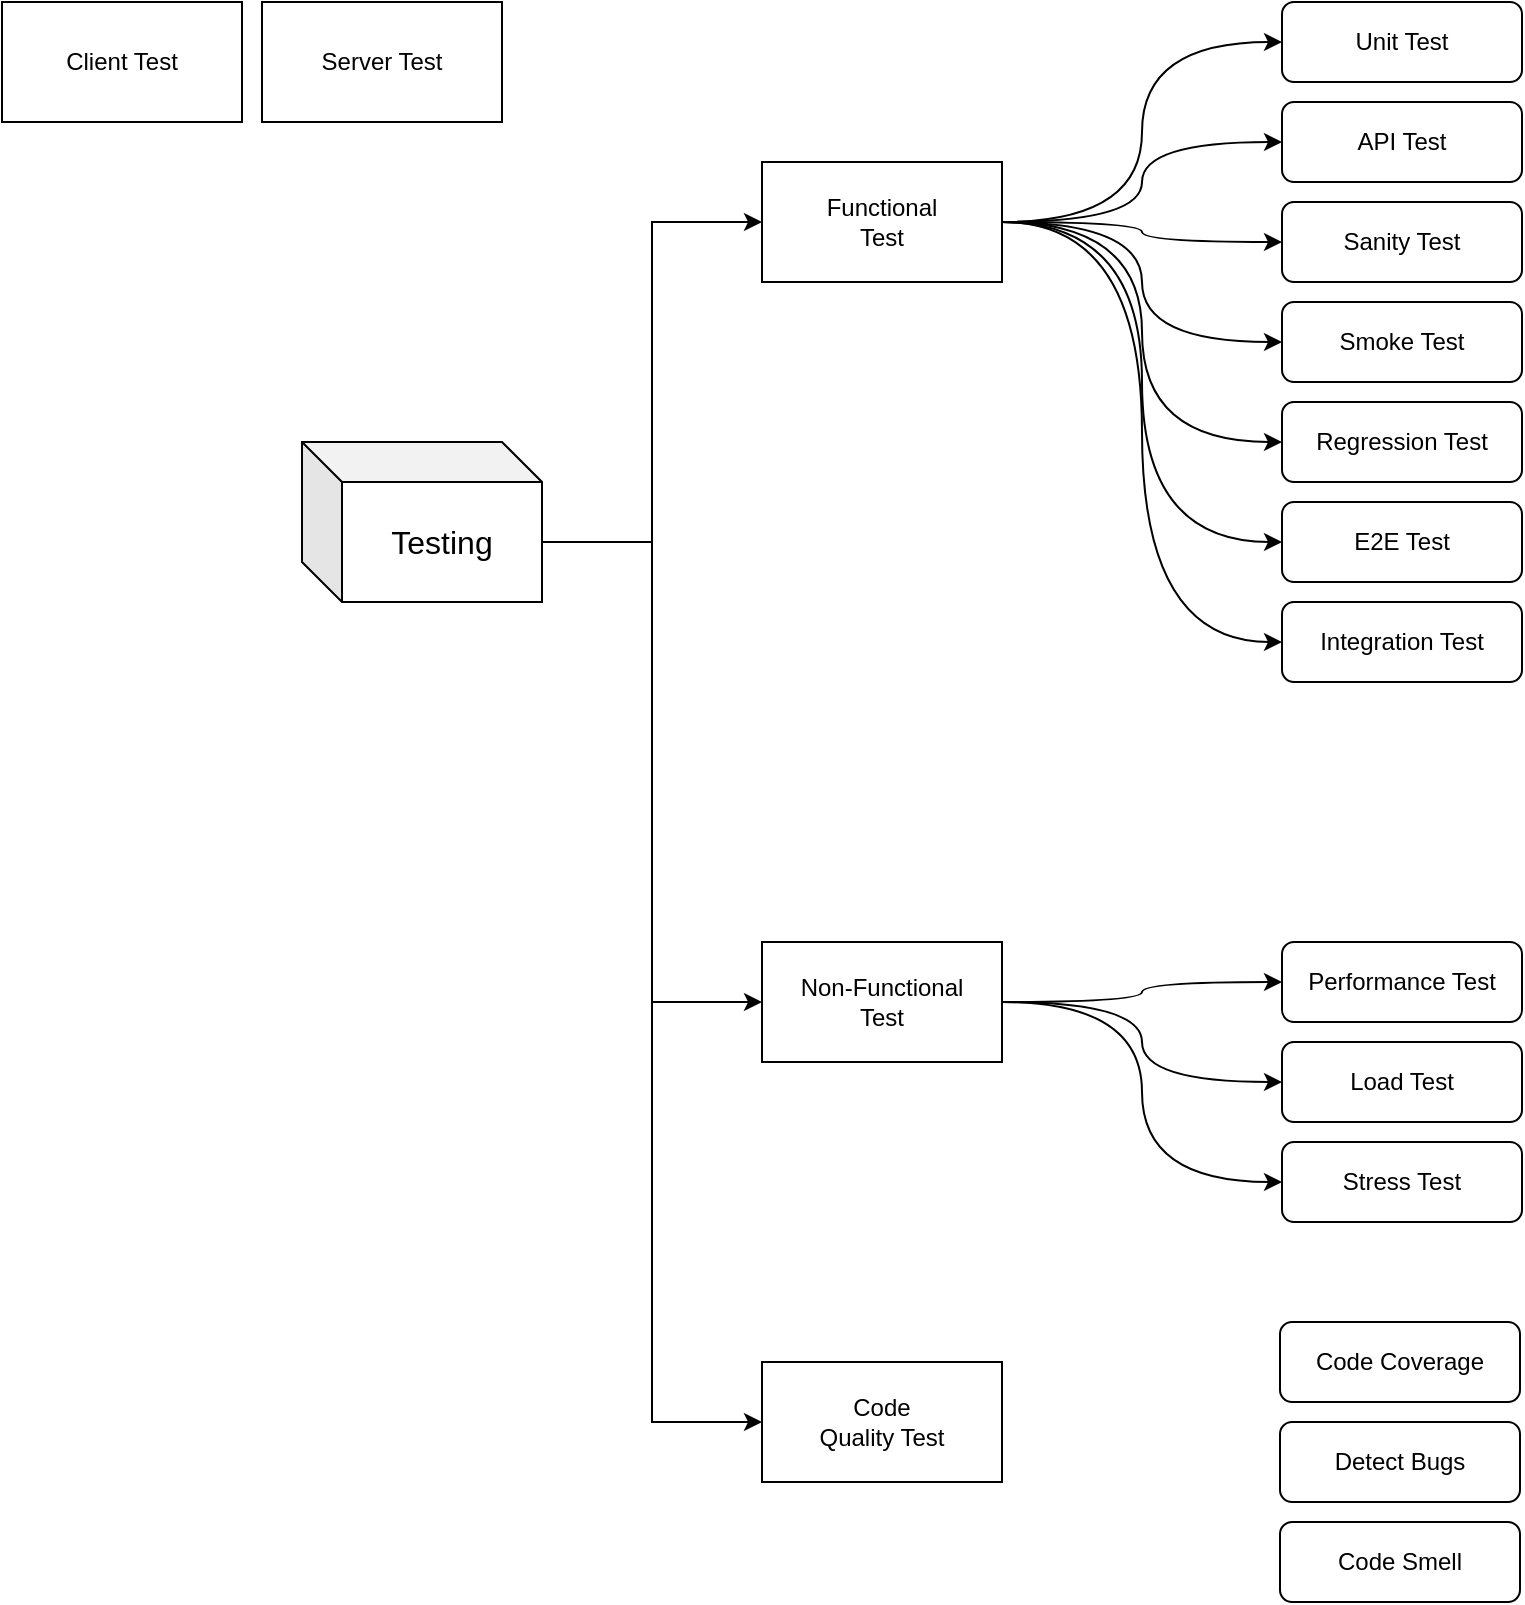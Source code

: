 <mxfile version="10.9.6" type="device"><diagram id="VLhkE1dSzw3aV9WGE3MG" name="Page-1"><mxGraphModel dx="1106" dy="781" grid="1" gridSize="10" guides="1" tooltips="1" connect="1" arrows="1" fold="1" page="1" pageScale="1" pageWidth="1169" pageHeight="827" math="0" shadow="0"><root><mxCell id="0"/><mxCell id="1" parent="0"/><mxCell id="JKVOiLP4GEpWL7FlCk5J-4" style="edgeStyle=orthogonalEdgeStyle;rounded=0;orthogonalLoop=1;jettySize=auto;html=1;exitX=0;exitY=0;exitDx=120;exitDy=50;exitPerimeter=0;entryX=0;entryY=0.5;entryDx=0;entryDy=0;fontSize=12;" edge="1" parent="1" source="JKVOiLP4GEpWL7FlCk5J-1" target="JKVOiLP4GEpWL7FlCk5J-2"><mxGeometry relative="1" as="geometry"/></mxCell><mxCell id="JKVOiLP4GEpWL7FlCk5J-5" style="edgeStyle=orthogonalEdgeStyle;rounded=0;orthogonalLoop=1;jettySize=auto;html=1;exitX=0;exitY=0;exitDx=120;exitDy=50;exitPerimeter=0;entryX=0;entryY=0.5;entryDx=0;entryDy=0;fontSize=12;" edge="1" parent="1" source="JKVOiLP4GEpWL7FlCk5J-1" target="JKVOiLP4GEpWL7FlCk5J-3"><mxGeometry relative="1" as="geometry"/></mxCell><mxCell id="JKVOiLP4GEpWL7FlCk5J-15" style="edgeStyle=orthogonalEdgeStyle;rounded=0;orthogonalLoop=1;jettySize=auto;html=1;exitX=0;exitY=0;exitDx=120;exitDy=50;exitPerimeter=0;entryX=0;entryY=0.5;entryDx=0;entryDy=0;fontSize=12;" edge="1" parent="1" source="JKVOiLP4GEpWL7FlCk5J-1" target="JKVOiLP4GEpWL7FlCk5J-14"><mxGeometry relative="1" as="geometry"/></mxCell><mxCell id="JKVOiLP4GEpWL7FlCk5J-1" value="Testing" style="shape=cube;whiteSpace=wrap;html=1;boundedLbl=1;backgroundOutline=1;darkOpacity=0.05;darkOpacity2=0.1;fontSize=16;" vertex="1" parent="1"><mxGeometry x="160" y="230" width="120" height="80" as="geometry"/></mxCell><mxCell id="JKVOiLP4GEpWL7FlCk5J-22" style="edgeStyle=orthogonalEdgeStyle;rounded=0;orthogonalLoop=1;jettySize=auto;html=1;exitX=1;exitY=0.5;exitDx=0;exitDy=0;entryX=0;entryY=0.5;entryDx=0;entryDy=0;fontSize=12;curved=1;" edge="1" parent="1" source="JKVOiLP4GEpWL7FlCk5J-2" target="JKVOiLP4GEpWL7FlCk5J-7"><mxGeometry relative="1" as="geometry"/></mxCell><mxCell id="JKVOiLP4GEpWL7FlCk5J-23" style="edgeStyle=orthogonalEdgeStyle;curved=1;rounded=0;orthogonalLoop=1;jettySize=auto;html=1;exitX=1;exitY=0.5;exitDx=0;exitDy=0;entryX=0;entryY=0.5;entryDx=0;entryDy=0;fontSize=12;" edge="1" parent="1" source="JKVOiLP4GEpWL7FlCk5J-2" target="JKVOiLP4GEpWL7FlCk5J-8"><mxGeometry relative="1" as="geometry"/></mxCell><mxCell id="JKVOiLP4GEpWL7FlCk5J-24" style="edgeStyle=orthogonalEdgeStyle;curved=1;rounded=0;orthogonalLoop=1;jettySize=auto;html=1;exitX=1;exitY=0.5;exitDx=0;exitDy=0;entryX=0;entryY=0.5;entryDx=0;entryDy=0;fontSize=12;" edge="1" parent="1" source="JKVOiLP4GEpWL7FlCk5J-2" target="JKVOiLP4GEpWL7FlCk5J-9"><mxGeometry relative="1" as="geometry"/></mxCell><mxCell id="JKVOiLP4GEpWL7FlCk5J-25" style="edgeStyle=orthogonalEdgeStyle;curved=1;rounded=0;orthogonalLoop=1;jettySize=auto;html=1;exitX=1;exitY=0.5;exitDx=0;exitDy=0;entryX=0;entryY=0.5;entryDx=0;entryDy=0;fontSize=12;" edge="1" parent="1" source="JKVOiLP4GEpWL7FlCk5J-2" target="JKVOiLP4GEpWL7FlCk5J-10"><mxGeometry relative="1" as="geometry"/></mxCell><mxCell id="JKVOiLP4GEpWL7FlCk5J-26" style="edgeStyle=orthogonalEdgeStyle;curved=1;rounded=0;orthogonalLoop=1;jettySize=auto;html=1;exitX=1;exitY=0.5;exitDx=0;exitDy=0;entryX=0;entryY=0.5;entryDx=0;entryDy=0;fontSize=12;" edge="1" parent="1" source="JKVOiLP4GEpWL7FlCk5J-2" target="JKVOiLP4GEpWL7FlCk5J-11"><mxGeometry relative="1" as="geometry"/></mxCell><mxCell id="JKVOiLP4GEpWL7FlCk5J-27" style="edgeStyle=orthogonalEdgeStyle;curved=1;rounded=0;orthogonalLoop=1;jettySize=auto;html=1;exitX=1;exitY=0.5;exitDx=0;exitDy=0;entryX=0;entryY=0.5;entryDx=0;entryDy=0;fontSize=12;" edge="1" parent="1" source="JKVOiLP4GEpWL7FlCk5J-2" target="JKVOiLP4GEpWL7FlCk5J-12"><mxGeometry relative="1" as="geometry"/></mxCell><mxCell id="JKVOiLP4GEpWL7FlCk5J-28" style="edgeStyle=orthogonalEdgeStyle;curved=1;rounded=0;orthogonalLoop=1;jettySize=auto;html=1;exitX=1;exitY=0.5;exitDx=0;exitDy=0;entryX=0;entryY=0.5;entryDx=0;entryDy=0;fontSize=12;" edge="1" parent="1" source="JKVOiLP4GEpWL7FlCk5J-2" target="JKVOiLP4GEpWL7FlCk5J-13"><mxGeometry relative="1" as="geometry"/></mxCell><mxCell id="JKVOiLP4GEpWL7FlCk5J-2" value="Functional&lt;br style=&quot;font-size: 12px;&quot;&gt;Test" style="rounded=0;whiteSpace=wrap;html=1;fontSize=12;" vertex="1" parent="1"><mxGeometry x="390" y="90" width="120" height="60" as="geometry"/></mxCell><mxCell id="JKVOiLP4GEpWL7FlCk5J-29" style="edgeStyle=orthogonalEdgeStyle;curved=1;rounded=0;orthogonalLoop=1;jettySize=auto;html=1;exitX=1;exitY=0.5;exitDx=0;exitDy=0;entryX=0;entryY=0.5;entryDx=0;entryDy=0;fontSize=12;" edge="1" parent="1" source="JKVOiLP4GEpWL7FlCk5J-3" target="JKVOiLP4GEpWL7FlCk5J-16"><mxGeometry relative="1" as="geometry"/></mxCell><mxCell id="JKVOiLP4GEpWL7FlCk5J-30" style="edgeStyle=orthogonalEdgeStyle;curved=1;rounded=0;orthogonalLoop=1;jettySize=auto;html=1;exitX=1;exitY=0.5;exitDx=0;exitDy=0;entryX=0;entryY=0.5;entryDx=0;entryDy=0;fontSize=12;" edge="1" parent="1" source="JKVOiLP4GEpWL7FlCk5J-3" target="JKVOiLP4GEpWL7FlCk5J-17"><mxGeometry relative="1" as="geometry"/></mxCell><mxCell id="JKVOiLP4GEpWL7FlCk5J-31" style="edgeStyle=orthogonalEdgeStyle;curved=1;rounded=0;orthogonalLoop=1;jettySize=auto;html=1;exitX=1;exitY=0.5;exitDx=0;exitDy=0;entryX=0;entryY=0.5;entryDx=0;entryDy=0;fontSize=12;" edge="1" parent="1" source="JKVOiLP4GEpWL7FlCk5J-3" target="JKVOiLP4GEpWL7FlCk5J-18"><mxGeometry relative="1" as="geometry"/></mxCell><mxCell id="JKVOiLP4GEpWL7FlCk5J-3" value="Non-Functional&lt;br style=&quot;font-size: 12px;&quot;&gt;Test" style="rounded=0;whiteSpace=wrap;html=1;fontSize=12;" vertex="1" parent="1"><mxGeometry x="390" y="480" width="120" height="60" as="geometry"/></mxCell><mxCell id="JKVOiLP4GEpWL7FlCk5J-7" value="Unit Test" style="rounded=1;whiteSpace=wrap;html=1;fontSize=12;" vertex="1" parent="1"><mxGeometry x="650" y="10" width="120" height="40" as="geometry"/></mxCell><mxCell id="JKVOiLP4GEpWL7FlCk5J-8" value="API Test" style="rounded=1;whiteSpace=wrap;html=1;fontSize=12;" vertex="1" parent="1"><mxGeometry x="650" y="60" width="120" height="40" as="geometry"/></mxCell><mxCell id="JKVOiLP4GEpWL7FlCk5J-9" value="Sanity Test" style="rounded=1;whiteSpace=wrap;html=1;fontSize=12;" vertex="1" parent="1"><mxGeometry x="650" y="110" width="120" height="40" as="geometry"/></mxCell><mxCell id="JKVOiLP4GEpWL7FlCk5J-10" value="Smoke Test" style="rounded=1;whiteSpace=wrap;html=1;fontSize=12;" vertex="1" parent="1"><mxGeometry x="650" y="160" width="120" height="40" as="geometry"/></mxCell><mxCell id="JKVOiLP4GEpWL7FlCk5J-11" value="Regression Test" style="rounded=1;whiteSpace=wrap;html=1;fontSize=12;" vertex="1" parent="1"><mxGeometry x="650" y="210" width="120" height="40" as="geometry"/></mxCell><mxCell id="JKVOiLP4GEpWL7FlCk5J-12" value="E2E Test" style="rounded=1;whiteSpace=wrap;html=1;fontSize=12;" vertex="1" parent="1"><mxGeometry x="650" y="260" width="120" height="40" as="geometry"/></mxCell><mxCell id="JKVOiLP4GEpWL7FlCk5J-13" value="Integration Test" style="rounded=1;whiteSpace=wrap;html=1;fontSize=12;" vertex="1" parent="1"><mxGeometry x="650" y="310" width="120" height="40" as="geometry"/></mxCell><mxCell id="JKVOiLP4GEpWL7FlCk5J-14" value="Code&lt;br&gt;Quality Test" style="rounded=0;whiteSpace=wrap;html=1;fontSize=12;" vertex="1" parent="1"><mxGeometry x="390" y="690" width="120" height="60" as="geometry"/></mxCell><mxCell id="JKVOiLP4GEpWL7FlCk5J-16" value="Performance Test" style="rounded=1;whiteSpace=wrap;html=1;fontSize=12;" vertex="1" parent="1"><mxGeometry x="650" y="480" width="120" height="40" as="geometry"/></mxCell><mxCell id="JKVOiLP4GEpWL7FlCk5J-17" value="Load Test" style="rounded=1;whiteSpace=wrap;html=1;fontSize=12;" vertex="1" parent="1"><mxGeometry x="650" y="530" width="120" height="40" as="geometry"/></mxCell><mxCell id="JKVOiLP4GEpWL7FlCk5J-18" value="Stress Test" style="rounded=1;whiteSpace=wrap;html=1;fontSize=12;" vertex="1" parent="1"><mxGeometry x="650" y="580" width="120" height="40" as="geometry"/></mxCell><mxCell id="JKVOiLP4GEpWL7FlCk5J-19" value="Code Coverage" style="rounded=1;whiteSpace=wrap;html=1;fontSize=12;" vertex="1" parent="1"><mxGeometry x="649" y="670" width="120" height="40" as="geometry"/></mxCell><mxCell id="JKVOiLP4GEpWL7FlCk5J-20" value="Detect Bugs" style="rounded=1;whiteSpace=wrap;html=1;fontSize=12;" vertex="1" parent="1"><mxGeometry x="649" y="720" width="120" height="40" as="geometry"/></mxCell><mxCell id="JKVOiLP4GEpWL7FlCk5J-21" value="Code Smell" style="rounded=1;whiteSpace=wrap;html=1;fontSize=12;" vertex="1" parent="1"><mxGeometry x="649" y="770" width="120" height="40" as="geometry"/></mxCell><mxCell id="JKVOiLP4GEpWL7FlCk5J-32" value="Client Test" style="rounded=0;whiteSpace=wrap;html=1;fontSize=12;" vertex="1" parent="1"><mxGeometry x="10" y="10" width="120" height="60" as="geometry"/></mxCell><mxCell id="JKVOiLP4GEpWL7FlCk5J-33" value="Server Test" style="rounded=0;whiteSpace=wrap;html=1;fontSize=12;" vertex="1" parent="1"><mxGeometry x="140" y="10" width="120" height="60" as="geometry"/></mxCell></root></mxGraphModel></diagram></mxfile>